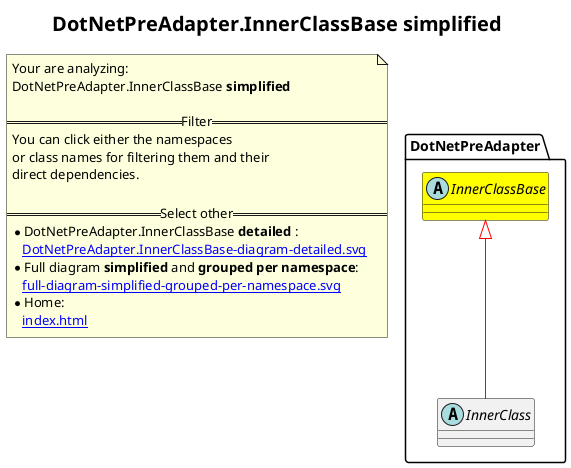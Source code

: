 @startuml
skinparam linetype ortho
title <size:20>DotNetPreAdapter.InnerClassBase **simplified** </size>
note "Your are analyzing:\nDotNetPreAdapter.InnerClassBase **simplified** \n\n==Filter==\nYou can click either the namespaces \nor class names for filtering them and their\ndirect dependencies.\n\n==Select other==\n* DotNetPreAdapter.InnerClassBase **detailed** :\n   [[DotNetPreAdapter.InnerClassBase-diagram-detailed.svg]]\n* Full diagram **simplified** and **grouped per namespace**:\n   [[full-diagram-simplified-grouped-per-namespace.svg]]\n* Home:\n   [[index.html]]" as FloatingNote
abstract class DotNetPreAdapter.InnerClassBase [[DotNetPreAdapter.InnerClassBase-diagram-simplified.svg]] #yellow {
}
abstract class DotNetPreAdapter.InnerClass [[DotNetPreAdapter.InnerClass-diagram-simplified.svg]]  {
}
 ' *************************************** 
 ' *************************************** 
 ' *************************************** 
' Class relations extracted from namespace:
' DotNetPreAdapter
DotNetPreAdapter.InnerClassBase <|-[#red]- DotNetPreAdapter.InnerClass
@enduml